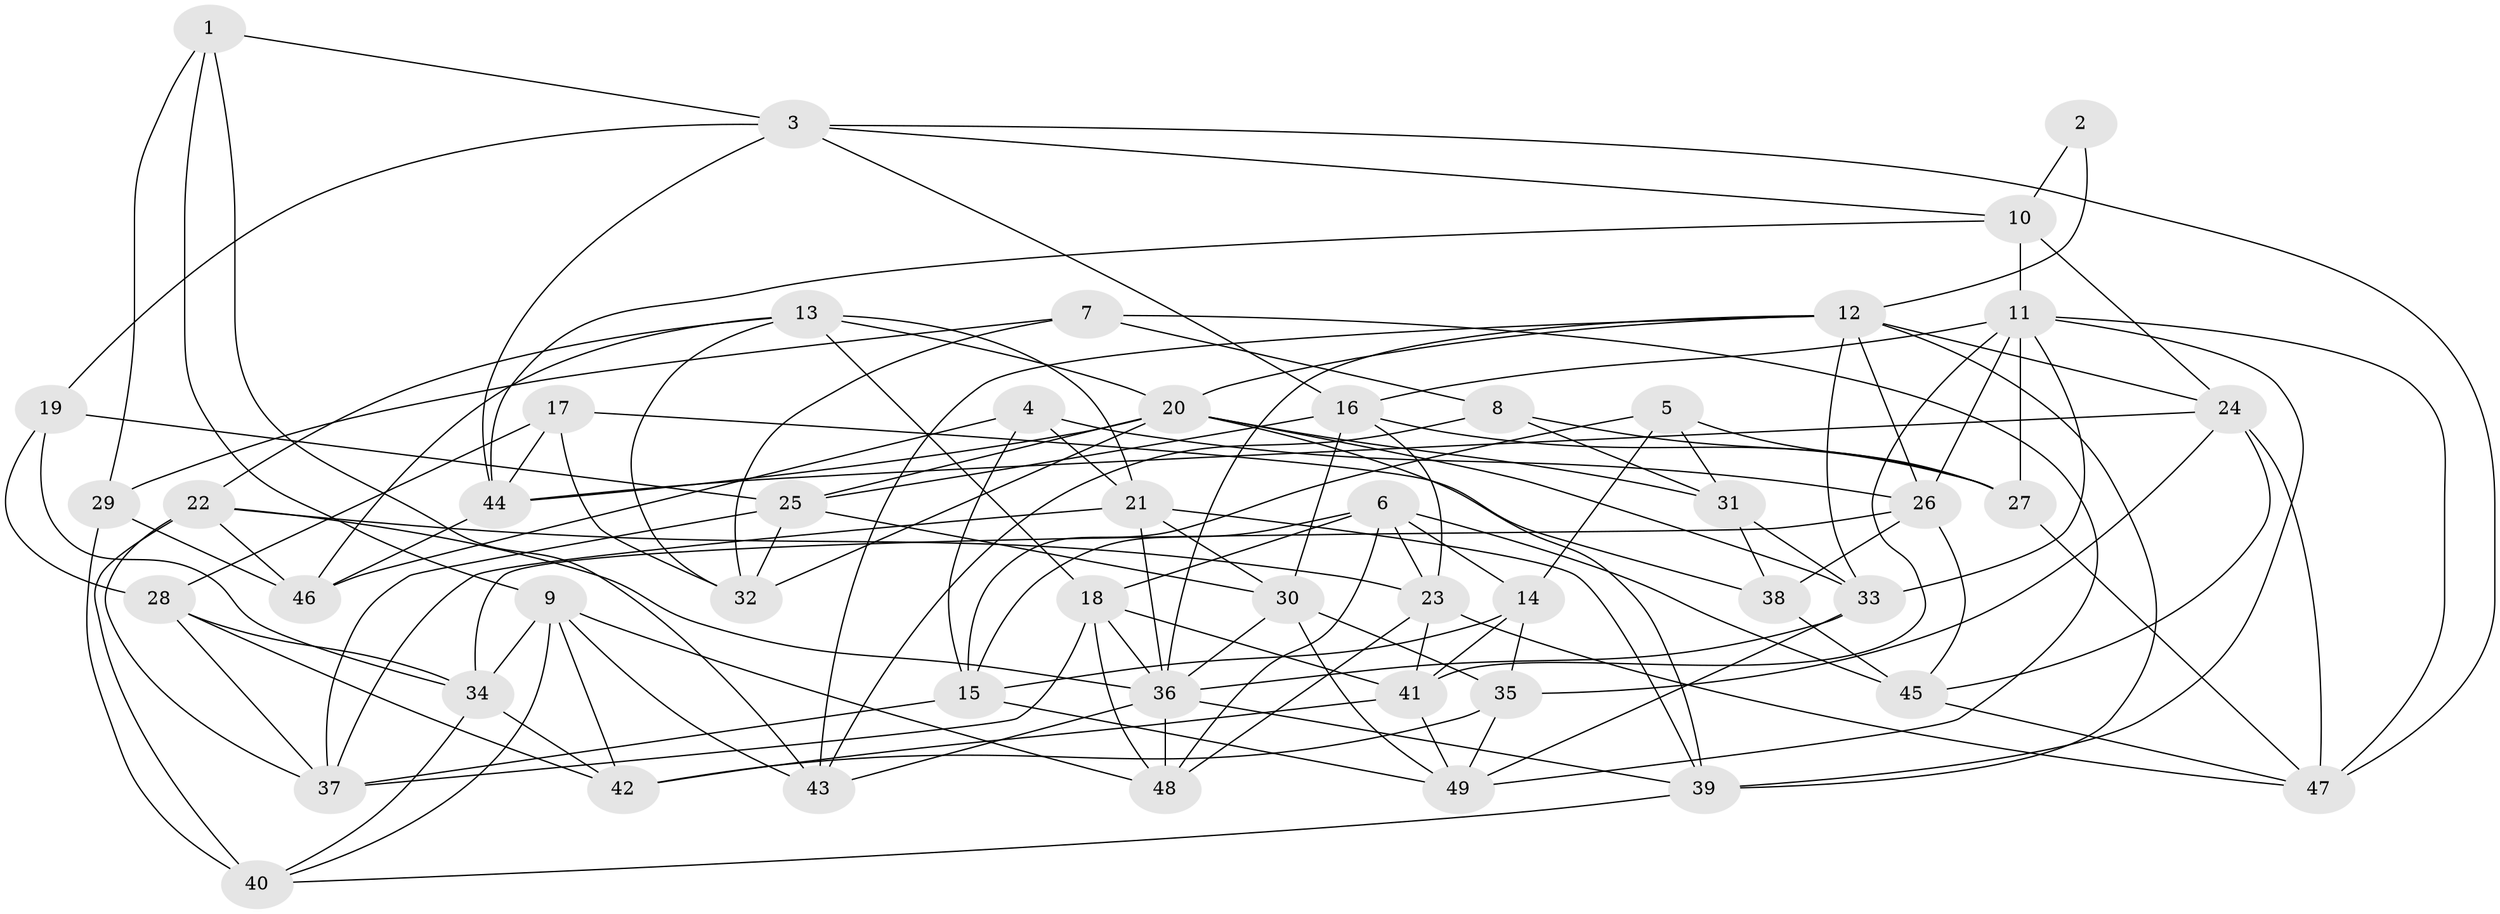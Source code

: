 // original degree distribution, {4: 1.0}
// Generated by graph-tools (version 1.1) at 2025/38/03/04/25 23:38:05]
// undirected, 49 vertices, 134 edges
graph export_dot {
  node [color=gray90,style=filled];
  1;
  2;
  3;
  4;
  5;
  6;
  7;
  8;
  9;
  10;
  11;
  12;
  13;
  14;
  15;
  16;
  17;
  18;
  19;
  20;
  21;
  22;
  23;
  24;
  25;
  26;
  27;
  28;
  29;
  30;
  31;
  32;
  33;
  34;
  35;
  36;
  37;
  38;
  39;
  40;
  41;
  42;
  43;
  44;
  45;
  46;
  47;
  48;
  49;
  1 -- 3 [weight=1.0];
  1 -- 9 [weight=1.0];
  1 -- 29 [weight=1.0];
  1 -- 43 [weight=1.0];
  2 -- 10 [weight=2.0];
  2 -- 12 [weight=2.0];
  3 -- 10 [weight=1.0];
  3 -- 16 [weight=1.0];
  3 -- 19 [weight=1.0];
  3 -- 44 [weight=1.0];
  3 -- 47 [weight=1.0];
  4 -- 15 [weight=1.0];
  4 -- 21 [weight=1.0];
  4 -- 26 [weight=1.0];
  4 -- 46 [weight=1.0];
  5 -- 14 [weight=1.0];
  5 -- 15 [weight=1.0];
  5 -- 27 [weight=1.0];
  5 -- 31 [weight=1.0];
  6 -- 14 [weight=1.0];
  6 -- 15 [weight=1.0];
  6 -- 18 [weight=1.0];
  6 -- 23 [weight=1.0];
  6 -- 45 [weight=1.0];
  6 -- 48 [weight=1.0];
  7 -- 8 [weight=2.0];
  7 -- 29 [weight=1.0];
  7 -- 32 [weight=2.0];
  7 -- 49 [weight=1.0];
  8 -- 27 [weight=2.0];
  8 -- 31 [weight=1.0];
  8 -- 43 [weight=1.0];
  9 -- 34 [weight=1.0];
  9 -- 40 [weight=1.0];
  9 -- 42 [weight=1.0];
  9 -- 43 [weight=1.0];
  9 -- 48 [weight=1.0];
  10 -- 11 [weight=1.0];
  10 -- 24 [weight=1.0];
  10 -- 44 [weight=1.0];
  11 -- 16 [weight=1.0];
  11 -- 26 [weight=1.0];
  11 -- 27 [weight=1.0];
  11 -- 33 [weight=1.0];
  11 -- 39 [weight=1.0];
  11 -- 41 [weight=1.0];
  11 -- 47 [weight=1.0];
  12 -- 20 [weight=1.0];
  12 -- 24 [weight=1.0];
  12 -- 26 [weight=1.0];
  12 -- 33 [weight=1.0];
  12 -- 36 [weight=1.0];
  12 -- 39 [weight=1.0];
  12 -- 43 [weight=2.0];
  13 -- 18 [weight=1.0];
  13 -- 20 [weight=1.0];
  13 -- 21 [weight=1.0];
  13 -- 22 [weight=1.0];
  13 -- 32 [weight=1.0];
  13 -- 46 [weight=1.0];
  14 -- 15 [weight=1.0];
  14 -- 35 [weight=2.0];
  14 -- 41 [weight=1.0];
  15 -- 37 [weight=1.0];
  15 -- 49 [weight=1.0];
  16 -- 23 [weight=1.0];
  16 -- 25 [weight=1.0];
  16 -- 27 [weight=1.0];
  16 -- 30 [weight=1.0];
  17 -- 28 [weight=1.0];
  17 -- 32 [weight=1.0];
  17 -- 38 [weight=1.0];
  17 -- 44 [weight=1.0];
  18 -- 36 [weight=1.0];
  18 -- 37 [weight=1.0];
  18 -- 41 [weight=1.0];
  18 -- 48 [weight=1.0];
  19 -- 25 [weight=1.0];
  19 -- 28 [weight=1.0];
  19 -- 34 [weight=1.0];
  20 -- 25 [weight=1.0];
  20 -- 31 [weight=1.0];
  20 -- 32 [weight=1.0];
  20 -- 33 [weight=1.0];
  20 -- 39 [weight=1.0];
  20 -- 44 [weight=1.0];
  21 -- 30 [weight=1.0];
  21 -- 36 [weight=1.0];
  21 -- 37 [weight=1.0];
  21 -- 39 [weight=1.0];
  22 -- 23 [weight=1.0];
  22 -- 36 [weight=1.0];
  22 -- 37 [weight=1.0];
  22 -- 40 [weight=1.0];
  22 -- 46 [weight=1.0];
  23 -- 41 [weight=1.0];
  23 -- 47 [weight=1.0];
  23 -- 48 [weight=1.0];
  24 -- 35 [weight=1.0];
  24 -- 44 [weight=1.0];
  24 -- 45 [weight=1.0];
  24 -- 47 [weight=1.0];
  25 -- 30 [weight=1.0];
  25 -- 32 [weight=1.0];
  25 -- 37 [weight=1.0];
  26 -- 34 [weight=1.0];
  26 -- 38 [weight=1.0];
  26 -- 45 [weight=1.0];
  27 -- 47 [weight=1.0];
  28 -- 34 [weight=1.0];
  28 -- 37 [weight=1.0];
  28 -- 42 [weight=2.0];
  29 -- 40 [weight=2.0];
  29 -- 46 [weight=2.0];
  30 -- 35 [weight=1.0];
  30 -- 36 [weight=1.0];
  30 -- 49 [weight=1.0];
  31 -- 33 [weight=1.0];
  31 -- 38 [weight=2.0];
  33 -- 36 [weight=1.0];
  33 -- 49 [weight=1.0];
  34 -- 40 [weight=1.0];
  34 -- 42 [weight=1.0];
  35 -- 42 [weight=1.0];
  35 -- 49 [weight=1.0];
  36 -- 39 [weight=1.0];
  36 -- 43 [weight=1.0];
  36 -- 48 [weight=2.0];
  38 -- 45 [weight=2.0];
  39 -- 40 [weight=1.0];
  41 -- 42 [weight=1.0];
  41 -- 49 [weight=1.0];
  44 -- 46 [weight=1.0];
  45 -- 47 [weight=1.0];
}
